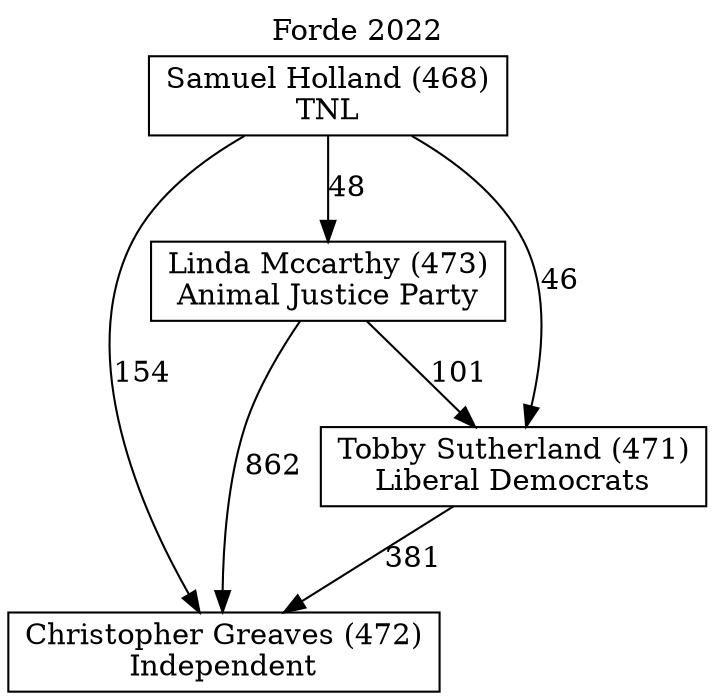 // House preference flow
digraph "Christopher Greaves (472)_Forde_2022" {
	graph [label="Forde 2022" labelloc=t mclimit=10]
	node [shape=box]
	"Christopher Greaves (472)" [label="Christopher Greaves (472)
Independent"]
	"Linda Mccarthy (473)" [label="Linda Mccarthy (473)
Animal Justice Party"]
	"Tobby Sutherland (471)" [label="Tobby Sutherland (471)
Liberal Democrats"]
	"Samuel Holland (468)" [label="Samuel Holland (468)
TNL"]
	"Samuel Holland (468)" -> "Tobby Sutherland (471)" [label=46]
	"Samuel Holland (468)" -> "Linda Mccarthy (473)" [label=48]
	"Linda Mccarthy (473)" -> "Tobby Sutherland (471)" [label=101]
	"Linda Mccarthy (473)" -> "Christopher Greaves (472)" [label=862]
	"Samuel Holland (468)" -> "Christopher Greaves (472)" [label=154]
	"Tobby Sutherland (471)" -> "Christopher Greaves (472)" [label=381]
}
